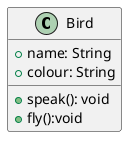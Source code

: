 @startuml
'https://plantuml.com/class-diagram


class Bird {
    + name: String
    + colour: String

    +speak(): void
    +fly():void
}

@enduml